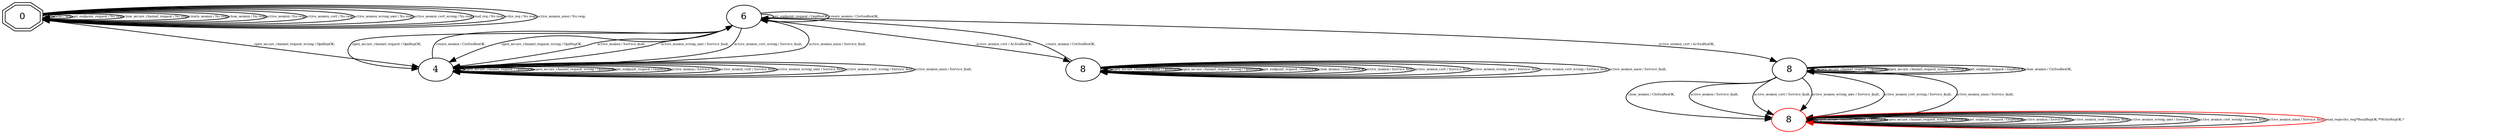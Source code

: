 digraph "Automata" { 
	 "8_1_true" [shape=ellipse,style=filled,fillcolor=white,URL="8",label="8"];
	 "4_0_true" [shape=ellipse,style=filled,fillcolor=white,URL="4",label="4"];
	 "0_0_true" [shape=doubleoctagon,style=filled,fillcolor=white,URL="0",label="0"];
	 "8_1_false" [shape=ellipse,style=filled,fillcolor=white,URL="8",label="8",color=red];
	 "8_0_true" [shape=ellipse,style=filled,fillcolor=white,URL="8",label="8"];
	 "6_0_true" [shape=ellipse,style=filled,fillcolor=white,URL="6",label="6"];
	 "8_1_false"->"8_1_false" [fontsize=5,label="open_secure_channel_request / OpnRepOK,"];
	 "8_1_false"->"8_1_false" [fontsize=5,label="open_secure_channel_request_wrong / OpnRepOK,"];
	 "8_1_false"->"8_1_false" [fontsize=5,label="get_endpoint_request / GepResOK,"];
	 "8_1_false"->"8_1_false" [fontsize=5,label="active_session / Service_fault,"];
	 "8_1_false"->"8_1_false" [fontsize=5,label="active_session_cert / Service_fault,"];
	 "8_1_false"->"8_1_false" [fontsize=5,label="active_session_wrong_user / Service_fault,"];
	 "8_1_false"->"8_1_false" [fontsize=5,label="active_session_cert_wrong / Service_fault,"];
	 "8_1_false"->"8_1_false" [fontsize=5,label="active_session_anon / Service_fault,"];
	 "8_1_true"->"8_1_false" [fontsize=5,label="close_session / CloSesResOK,"];
	 "8_1_true"->"8_1_false" [fontsize=5,label="active_session / Service_fault,"];
	 "8_1_true"->"8_1_false" [fontsize=5,label="active_session_cert / Service_fault,"];
	 "8_1_true"->"8_1_false" [fontsize=5,label="active_session_wrong_user / Service_fault,"];
	 "8_1_true"->"8_1_false" [fontsize=5,label="active_session_cert_wrong / Service_fault,"];
	 "8_1_true"->"8_1_false" [fontsize=5,label="active_session_anon / Service_fault,"];
	 "8_1_true"->"8_1_true" [fontsize=5,label="open_secure_channel_request / OpnRepOK,"];
	 "8_1_true"->"8_1_true" [fontsize=5,label="open_secure_channel_request_wrong / OpnRepOK,"];
	 "8_1_true"->"8_1_true" [fontsize=5,label="get_endpoint_request / GepResOK,"];
	 "8_1_true"->"8_1_true" [fontsize=5,label="close_session / CloSesResOK,"];
	 "6_0_true"->"8_1_true" [fontsize=5,label="active_session_cert / AcSesResOK,"];
	 "6_0_true"->"8_0_true" [fontsize=5,label="active_session_cert / AcSesResOK,"];
	 "6_0_true"->"4_0_true" [fontsize=5,label="open_secure_channel_request / OpnRepOK,"];
	 "6_0_true"->"4_0_true" [fontsize=5,label="open_secure_channel_request_wrong / OpnRepOK,"];
	 "6_0_true"->"4_0_true" [fontsize=5,label="active_session / Service_fault,"];
	 "6_0_true"->"4_0_true" [fontsize=5,label="active_session_wrong_user / Service_fault,"];
	 "6_0_true"->"4_0_true" [fontsize=5,label="active_session_cert_wrong / Service_fault,"];
	 "6_0_true"->"4_0_true" [fontsize=5,label="active_session_anon / Service_fault,"];
	 "6_0_true"->"6_0_true" [fontsize=5,label="get_endpoint_request / GepResOK,"];
	 "6_0_true"->"6_0_true" [fontsize=5,label="create_session / CreSesResOK,"];
	 "4_0_true"->"4_0_true" [fontsize=5,label="open_secure_channel_request / OpnRepOK,"];
	 "4_0_true"->"4_0_true" [fontsize=5,label="open_secure_channel_request_wrong / OpnRepOK,"];
	 "4_0_true"->"4_0_true" [fontsize=5,label="get_endpoint_request / GepResOK,"];
	 "4_0_true"->"4_0_true" [fontsize=5,label="active_session / Service_fault,"];
	 "4_0_true"->"4_0_true" [fontsize=5,label="active_session_cert / Service_fault,"];
	 "4_0_true"->"4_0_true" [fontsize=5,label="active_session_wrong_user / Service_fault,"];
	 "4_0_true"->"4_0_true" [fontsize=5,label="active_session_cert_wrong / Service_fault,"];
	 "4_0_true"->"4_0_true" [fontsize=5,label="active_session_anon / Service_fault,"];
	 "4_0_true"->"6_0_true" [fontsize=5,label="create_session / CreSesResOK,"];
	 "8_0_true"->"6_0_true" [fontsize=5,label="create_session / CreSesResOK,"];
	 "8_0_true"->"8_0_true" [fontsize=5,label="open_secure_channel_request / OpnRepOK,"];
	 "8_0_true"->"8_0_true" [fontsize=5,label="open_secure_channel_request_wrong / OpnRepOK,"];
	 "8_0_true"->"8_0_true" [fontsize=5,label="get_endpoint_request / GepResOK,"];
	 "8_0_true"->"8_0_true" [fontsize=5,label="close_session / CloSesResOK,"];
	 "8_0_true"->"8_0_true" [fontsize=5,label="active_session / Service_fault,"];
	 "8_0_true"->"8_0_true" [fontsize=5,label="active_session_cert / Service_fault,"];
	 "8_0_true"->"8_0_true" [fontsize=5,label="active_session_wrong_user / Service_fault,"];
	 "8_0_true"->"8_0_true" [fontsize=5,label="active_session_cert_wrong / Service_fault,"];
	 "8_0_true"->"8_0_true" [fontsize=5,label="active_session_anon / Service_fault,"];
	 "0_0_true"->"4_0_true" [fontsize=5,label="open_secure_channel_request_wrong / OpnRepOK,"];
	 "0_0_true"->"0_0_true" [fontsize=5,label="hello / Ack,"];
	 "0_0_true"->"0_0_true" [fontsize=5,label="get_endpoint_request / No resp,"];
	 "0_0_true"->"0_0_true" [fontsize=5,label="close_secure_channel_request / No resp,"];
	 "0_0_true"->"0_0_true" [fontsize=5,label="create_session / No resp,"];
	 "0_0_true"->"0_0_true" [fontsize=5,label="close_session / No resp,"];
	 "0_0_true"->"0_0_true" [fontsize=5,label="active_session / No resp,"];
	 "0_0_true"->"0_0_true" [fontsize=5,label="active_session_cert / No resp,"];
	 "0_0_true"->"0_0_true" [fontsize=5,label="active_session_wrong_user / No resp,"];
	 "0_0_true"->"0_0_true" [fontsize=5,label="active_session_cert_wrong / No resp,"];
	 "0_0_true"->"0_0_true" [fontsize=5,label="read_req / No resp,"];
	 "0_0_true"->"0_0_true" [fontsize=5,label="write_req / No resp,"];
	 "0_0_true"->"0_0_true" [fontsize=5,label="active_session_anon / No resp,"];
	"8_1_false"->"8_1_false"[color=red,label="read_reqwrite_req/*ReadRepOK,**WriteRepOK,*",fontsize=5];}
